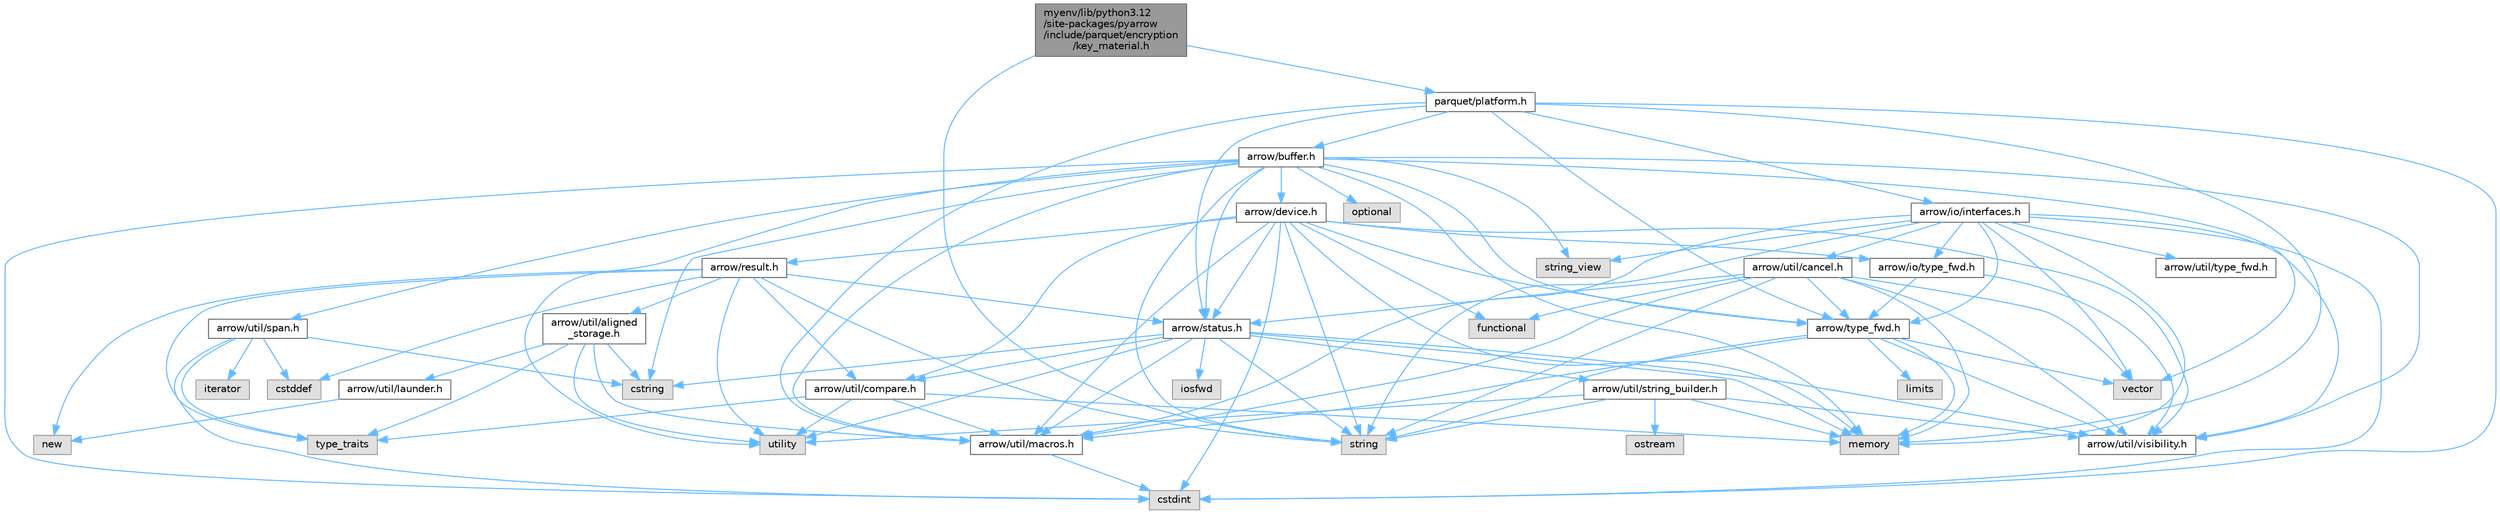 digraph "myenv/lib/python3.12/site-packages/pyarrow/include/parquet/encryption/key_material.h"
{
 // LATEX_PDF_SIZE
  bgcolor="transparent";
  edge [fontname=Helvetica,fontsize=10,labelfontname=Helvetica,labelfontsize=10];
  node [fontname=Helvetica,fontsize=10,shape=box,height=0.2,width=0.4];
  Node1 [id="Node000001",label="myenv/lib/python3.12\l/site-packages/pyarrow\l/include/parquet/encryption\l/key_material.h",height=0.2,width=0.4,color="gray40", fillcolor="grey60", style="filled", fontcolor="black",tooltip=" "];
  Node1 -> Node2 [id="edge1_Node000001_Node000002",color="steelblue1",style="solid",tooltip=" "];
  Node2 [id="Node000002",label="string",height=0.2,width=0.4,color="grey60", fillcolor="#E0E0E0", style="filled",tooltip=" "];
  Node1 -> Node3 [id="edge2_Node000001_Node000003",color="steelblue1",style="solid",tooltip=" "];
  Node3 [id="Node000003",label="parquet/platform.h",height=0.2,width=0.4,color="grey40", fillcolor="white", style="filled",URL="$include_2parquet_2platform_8h.html",tooltip=" "];
  Node3 -> Node4 [id="edge3_Node000003_Node000004",color="steelblue1",style="solid",tooltip=" "];
  Node4 [id="Node000004",label="cstdint",height=0.2,width=0.4,color="grey60", fillcolor="#E0E0E0", style="filled",tooltip=" "];
  Node3 -> Node5 [id="edge4_Node000003_Node000005",color="steelblue1",style="solid",tooltip=" "];
  Node5 [id="Node000005",label="memory",height=0.2,width=0.4,color="grey60", fillcolor="#E0E0E0", style="filled",tooltip=" "];
  Node3 -> Node6 [id="edge5_Node000003_Node000006",color="steelblue1",style="solid",tooltip=" "];
  Node6 [id="Node000006",label="arrow/buffer.h",height=0.2,width=0.4,color="grey40", fillcolor="white", style="filled",URL="$buffer_8h.html",tooltip=" "];
  Node6 -> Node4 [id="edge6_Node000006_Node000004",color="steelblue1",style="solid",tooltip=" "];
  Node6 -> Node7 [id="edge7_Node000006_Node000007",color="steelblue1",style="solid",tooltip=" "];
  Node7 [id="Node000007",label="cstring",height=0.2,width=0.4,color="grey60", fillcolor="#E0E0E0", style="filled",tooltip=" "];
  Node6 -> Node5 [id="edge8_Node000006_Node000005",color="steelblue1",style="solid",tooltip=" "];
  Node6 -> Node8 [id="edge9_Node000006_Node000008",color="steelblue1",style="solid",tooltip=" "];
  Node8 [id="Node000008",label="optional",height=0.2,width=0.4,color="grey60", fillcolor="#E0E0E0", style="filled",tooltip=" "];
  Node6 -> Node2 [id="edge10_Node000006_Node000002",color="steelblue1",style="solid",tooltip=" "];
  Node6 -> Node9 [id="edge11_Node000006_Node000009",color="steelblue1",style="solid",tooltip=" "];
  Node9 [id="Node000009",label="string_view",height=0.2,width=0.4,color="grey60", fillcolor="#E0E0E0", style="filled",tooltip=" "];
  Node6 -> Node10 [id="edge12_Node000006_Node000010",color="steelblue1",style="solid",tooltip=" "];
  Node10 [id="Node000010",label="utility",height=0.2,width=0.4,color="grey60", fillcolor="#E0E0E0", style="filled",tooltip=" "];
  Node6 -> Node11 [id="edge13_Node000006_Node000011",color="steelblue1",style="solid",tooltip=" "];
  Node11 [id="Node000011",label="vector",height=0.2,width=0.4,color="grey60", fillcolor="#E0E0E0", style="filled",tooltip=" "];
  Node6 -> Node12 [id="edge14_Node000006_Node000012",color="steelblue1",style="solid",tooltip=" "];
  Node12 [id="Node000012",label="arrow/device.h",height=0.2,width=0.4,color="grey40", fillcolor="white", style="filled",URL="$device_8h.html",tooltip=" "];
  Node12 -> Node4 [id="edge15_Node000012_Node000004",color="steelblue1",style="solid",tooltip=" "];
  Node12 -> Node13 [id="edge16_Node000012_Node000013",color="steelblue1",style="solid",tooltip=" "];
  Node13 [id="Node000013",label="functional",height=0.2,width=0.4,color="grey60", fillcolor="#E0E0E0", style="filled",tooltip=" "];
  Node12 -> Node5 [id="edge17_Node000012_Node000005",color="steelblue1",style="solid",tooltip=" "];
  Node12 -> Node2 [id="edge18_Node000012_Node000002",color="steelblue1",style="solid",tooltip=" "];
  Node12 -> Node14 [id="edge19_Node000012_Node000014",color="steelblue1",style="solid",tooltip=" "];
  Node14 [id="Node000014",label="arrow/io/type_fwd.h",height=0.2,width=0.4,color="grey40", fillcolor="white", style="filled",URL="$arrow_2io_2type__fwd_8h.html",tooltip=" "];
  Node14 -> Node15 [id="edge20_Node000014_Node000015",color="steelblue1",style="solid",tooltip=" "];
  Node15 [id="Node000015",label="arrow/type_fwd.h",height=0.2,width=0.4,color="grey40", fillcolor="white", style="filled",URL="$arrow_2type__fwd_8h.html",tooltip=" "];
  Node15 -> Node16 [id="edge21_Node000015_Node000016",color="steelblue1",style="solid",tooltip=" "];
  Node16 [id="Node000016",label="limits",height=0.2,width=0.4,color="grey60", fillcolor="#E0E0E0", style="filled",tooltip=" "];
  Node15 -> Node5 [id="edge22_Node000015_Node000005",color="steelblue1",style="solid",tooltip=" "];
  Node15 -> Node2 [id="edge23_Node000015_Node000002",color="steelblue1",style="solid",tooltip=" "];
  Node15 -> Node11 [id="edge24_Node000015_Node000011",color="steelblue1",style="solid",tooltip=" "];
  Node15 -> Node17 [id="edge25_Node000015_Node000017",color="steelblue1",style="solid",tooltip=" "];
  Node17 [id="Node000017",label="arrow/util/macros.h",height=0.2,width=0.4,color="grey40", fillcolor="white", style="filled",URL="$macros_8h.html",tooltip=" "];
  Node17 -> Node4 [id="edge26_Node000017_Node000004",color="steelblue1",style="solid",tooltip=" "];
  Node15 -> Node18 [id="edge27_Node000015_Node000018",color="steelblue1",style="solid",tooltip=" "];
  Node18 [id="Node000018",label="arrow/util/visibility.h",height=0.2,width=0.4,color="grey40", fillcolor="white", style="filled",URL="$include_2arrow_2util_2visibility_8h.html",tooltip=" "];
  Node14 -> Node18 [id="edge28_Node000014_Node000018",color="steelblue1",style="solid",tooltip=" "];
  Node12 -> Node19 [id="edge29_Node000012_Node000019",color="steelblue1",style="solid",tooltip=" "];
  Node19 [id="Node000019",label="arrow/result.h",height=0.2,width=0.4,color="grey40", fillcolor="white", style="filled",URL="$result_8h.html",tooltip=" "];
  Node19 -> Node20 [id="edge30_Node000019_Node000020",color="steelblue1",style="solid",tooltip=" "];
  Node20 [id="Node000020",label="cstddef",height=0.2,width=0.4,color="grey60", fillcolor="#E0E0E0", style="filled",tooltip=" "];
  Node19 -> Node21 [id="edge31_Node000019_Node000021",color="steelblue1",style="solid",tooltip=" "];
  Node21 [id="Node000021",label="new",height=0.2,width=0.4,color="grey60", fillcolor="#E0E0E0", style="filled",tooltip=" "];
  Node19 -> Node2 [id="edge32_Node000019_Node000002",color="steelblue1",style="solid",tooltip=" "];
  Node19 -> Node22 [id="edge33_Node000019_Node000022",color="steelblue1",style="solid",tooltip=" "];
  Node22 [id="Node000022",label="type_traits",height=0.2,width=0.4,color="grey60", fillcolor="#E0E0E0", style="filled",tooltip=" "];
  Node19 -> Node10 [id="edge34_Node000019_Node000010",color="steelblue1",style="solid",tooltip=" "];
  Node19 -> Node23 [id="edge35_Node000019_Node000023",color="steelblue1",style="solid",tooltip=" "];
  Node23 [id="Node000023",label="arrow/status.h",height=0.2,width=0.4,color="grey40", fillcolor="white", style="filled",URL="$status_8h.html",tooltip=" "];
  Node23 -> Node7 [id="edge36_Node000023_Node000007",color="steelblue1",style="solid",tooltip=" "];
  Node23 -> Node24 [id="edge37_Node000023_Node000024",color="steelblue1",style="solid",tooltip=" "];
  Node24 [id="Node000024",label="iosfwd",height=0.2,width=0.4,color="grey60", fillcolor="#E0E0E0", style="filled",tooltip=" "];
  Node23 -> Node5 [id="edge38_Node000023_Node000005",color="steelblue1",style="solid",tooltip=" "];
  Node23 -> Node2 [id="edge39_Node000023_Node000002",color="steelblue1",style="solid",tooltip=" "];
  Node23 -> Node10 [id="edge40_Node000023_Node000010",color="steelblue1",style="solid",tooltip=" "];
  Node23 -> Node25 [id="edge41_Node000023_Node000025",color="steelblue1",style="solid",tooltip=" "];
  Node25 [id="Node000025",label="arrow/util/compare.h",height=0.2,width=0.4,color="grey40", fillcolor="white", style="filled",URL="$util_2compare_8h.html",tooltip=" "];
  Node25 -> Node5 [id="edge42_Node000025_Node000005",color="steelblue1",style="solid",tooltip=" "];
  Node25 -> Node22 [id="edge43_Node000025_Node000022",color="steelblue1",style="solid",tooltip=" "];
  Node25 -> Node10 [id="edge44_Node000025_Node000010",color="steelblue1",style="solid",tooltip=" "];
  Node25 -> Node17 [id="edge45_Node000025_Node000017",color="steelblue1",style="solid",tooltip=" "];
  Node23 -> Node17 [id="edge46_Node000023_Node000017",color="steelblue1",style="solid",tooltip=" "];
  Node23 -> Node26 [id="edge47_Node000023_Node000026",color="steelblue1",style="solid",tooltip=" "];
  Node26 [id="Node000026",label="arrow/util/string_builder.h",height=0.2,width=0.4,color="grey40", fillcolor="white", style="filled",URL="$string__builder_8h.html",tooltip=" "];
  Node26 -> Node5 [id="edge48_Node000026_Node000005",color="steelblue1",style="solid",tooltip=" "];
  Node26 -> Node27 [id="edge49_Node000026_Node000027",color="steelblue1",style="solid",tooltip=" "];
  Node27 [id="Node000027",label="ostream",height=0.2,width=0.4,color="grey60", fillcolor="#E0E0E0", style="filled",tooltip=" "];
  Node26 -> Node2 [id="edge50_Node000026_Node000002",color="steelblue1",style="solid",tooltip=" "];
  Node26 -> Node10 [id="edge51_Node000026_Node000010",color="steelblue1",style="solid",tooltip=" "];
  Node26 -> Node18 [id="edge52_Node000026_Node000018",color="steelblue1",style="solid",tooltip=" "];
  Node23 -> Node18 [id="edge53_Node000023_Node000018",color="steelblue1",style="solid",tooltip=" "];
  Node19 -> Node28 [id="edge54_Node000019_Node000028",color="steelblue1",style="solid",tooltip=" "];
  Node28 [id="Node000028",label="arrow/util/aligned\l_storage.h",height=0.2,width=0.4,color="grey40", fillcolor="white", style="filled",URL="$aligned__storage_8h.html",tooltip=" "];
  Node28 -> Node7 [id="edge55_Node000028_Node000007",color="steelblue1",style="solid",tooltip=" "];
  Node28 -> Node22 [id="edge56_Node000028_Node000022",color="steelblue1",style="solid",tooltip=" "];
  Node28 -> Node10 [id="edge57_Node000028_Node000010",color="steelblue1",style="solid",tooltip=" "];
  Node28 -> Node29 [id="edge58_Node000028_Node000029",color="steelblue1",style="solid",tooltip=" "];
  Node29 [id="Node000029",label="arrow/util/launder.h",height=0.2,width=0.4,color="grey40", fillcolor="white", style="filled",URL="$launder_8h.html",tooltip=" "];
  Node29 -> Node21 [id="edge59_Node000029_Node000021",color="steelblue1",style="solid",tooltip=" "];
  Node28 -> Node17 [id="edge60_Node000028_Node000017",color="steelblue1",style="solid",tooltip=" "];
  Node19 -> Node25 [id="edge61_Node000019_Node000025",color="steelblue1",style="solid",tooltip=" "];
  Node12 -> Node23 [id="edge62_Node000012_Node000023",color="steelblue1",style="solid",tooltip=" "];
  Node12 -> Node15 [id="edge63_Node000012_Node000015",color="steelblue1",style="solid",tooltip=" "];
  Node12 -> Node25 [id="edge64_Node000012_Node000025",color="steelblue1",style="solid",tooltip=" "];
  Node12 -> Node17 [id="edge65_Node000012_Node000017",color="steelblue1",style="solid",tooltip=" "];
  Node12 -> Node18 [id="edge66_Node000012_Node000018",color="steelblue1",style="solid",tooltip=" "];
  Node6 -> Node23 [id="edge67_Node000006_Node000023",color="steelblue1",style="solid",tooltip=" "];
  Node6 -> Node15 [id="edge68_Node000006_Node000015",color="steelblue1",style="solid",tooltip=" "];
  Node6 -> Node17 [id="edge69_Node000006_Node000017",color="steelblue1",style="solid",tooltip=" "];
  Node6 -> Node30 [id="edge70_Node000006_Node000030",color="steelblue1",style="solid",tooltip=" "];
  Node30 [id="Node000030",label="arrow/util/span.h",height=0.2,width=0.4,color="grey40", fillcolor="white", style="filled",URL="$span_8h.html",tooltip=" "];
  Node30 -> Node20 [id="edge71_Node000030_Node000020",color="steelblue1",style="solid",tooltip=" "];
  Node30 -> Node4 [id="edge72_Node000030_Node000004",color="steelblue1",style="solid",tooltip=" "];
  Node30 -> Node7 [id="edge73_Node000030_Node000007",color="steelblue1",style="solid",tooltip=" "];
  Node30 -> Node31 [id="edge74_Node000030_Node000031",color="steelblue1",style="solid",tooltip=" "];
  Node31 [id="Node000031",label="iterator",height=0.2,width=0.4,color="grey60", fillcolor="#E0E0E0", style="filled",tooltip=" "];
  Node30 -> Node22 [id="edge75_Node000030_Node000022",color="steelblue1",style="solid",tooltip=" "];
  Node6 -> Node18 [id="edge76_Node000006_Node000018",color="steelblue1",style="solid",tooltip=" "];
  Node3 -> Node32 [id="edge77_Node000003_Node000032",color="steelblue1",style="solid",tooltip=" "];
  Node32 [id="Node000032",label="arrow/io/interfaces.h",height=0.2,width=0.4,color="grey40", fillcolor="white", style="filled",URL="$interfaces_8h.html",tooltip=" "];
  Node32 -> Node4 [id="edge78_Node000032_Node000004",color="steelblue1",style="solid",tooltip=" "];
  Node32 -> Node5 [id="edge79_Node000032_Node000005",color="steelblue1",style="solid",tooltip=" "];
  Node32 -> Node2 [id="edge80_Node000032_Node000002",color="steelblue1",style="solid",tooltip=" "];
  Node32 -> Node9 [id="edge81_Node000032_Node000009",color="steelblue1",style="solid",tooltip=" "];
  Node32 -> Node11 [id="edge82_Node000032_Node000011",color="steelblue1",style="solid",tooltip=" "];
  Node32 -> Node14 [id="edge83_Node000032_Node000014",color="steelblue1",style="solid",tooltip=" "];
  Node32 -> Node15 [id="edge84_Node000032_Node000015",color="steelblue1",style="solid",tooltip=" "];
  Node32 -> Node33 [id="edge85_Node000032_Node000033",color="steelblue1",style="solid",tooltip=" "];
  Node33 [id="Node000033",label="arrow/util/cancel.h",height=0.2,width=0.4,color="grey40", fillcolor="white", style="filled",URL="$cancel_8h.html",tooltip=" "];
  Node33 -> Node13 [id="edge86_Node000033_Node000013",color="steelblue1",style="solid",tooltip=" "];
  Node33 -> Node5 [id="edge87_Node000033_Node000005",color="steelblue1",style="solid",tooltip=" "];
  Node33 -> Node2 [id="edge88_Node000033_Node000002",color="steelblue1",style="solid",tooltip=" "];
  Node33 -> Node11 [id="edge89_Node000033_Node000011",color="steelblue1",style="solid",tooltip=" "];
  Node33 -> Node23 [id="edge90_Node000033_Node000023",color="steelblue1",style="solid",tooltip=" "];
  Node33 -> Node15 [id="edge91_Node000033_Node000015",color="steelblue1",style="solid",tooltip=" "];
  Node33 -> Node17 [id="edge92_Node000033_Node000017",color="steelblue1",style="solid",tooltip=" "];
  Node33 -> Node18 [id="edge93_Node000033_Node000018",color="steelblue1",style="solid",tooltip=" "];
  Node32 -> Node17 [id="edge94_Node000032_Node000017",color="steelblue1",style="solid",tooltip=" "];
  Node32 -> Node34 [id="edge95_Node000032_Node000034",color="steelblue1",style="solid",tooltip=" "];
  Node34 [id="Node000034",label="arrow/util/type_fwd.h",height=0.2,width=0.4,color="grey40", fillcolor="white", style="filled",URL="$arrow_2util_2type__fwd_8h.html",tooltip=" "];
  Node32 -> Node18 [id="edge96_Node000032_Node000018",color="steelblue1",style="solid",tooltip=" "];
  Node3 -> Node23 [id="edge97_Node000003_Node000023",color="steelblue1",style="solid",tooltip=" "];
  Node3 -> Node15 [id="edge98_Node000003_Node000015",color="steelblue1",style="solid",tooltip=" "];
  Node3 -> Node17 [id="edge99_Node000003_Node000017",color="steelblue1",style="solid",tooltip=" "];
}
